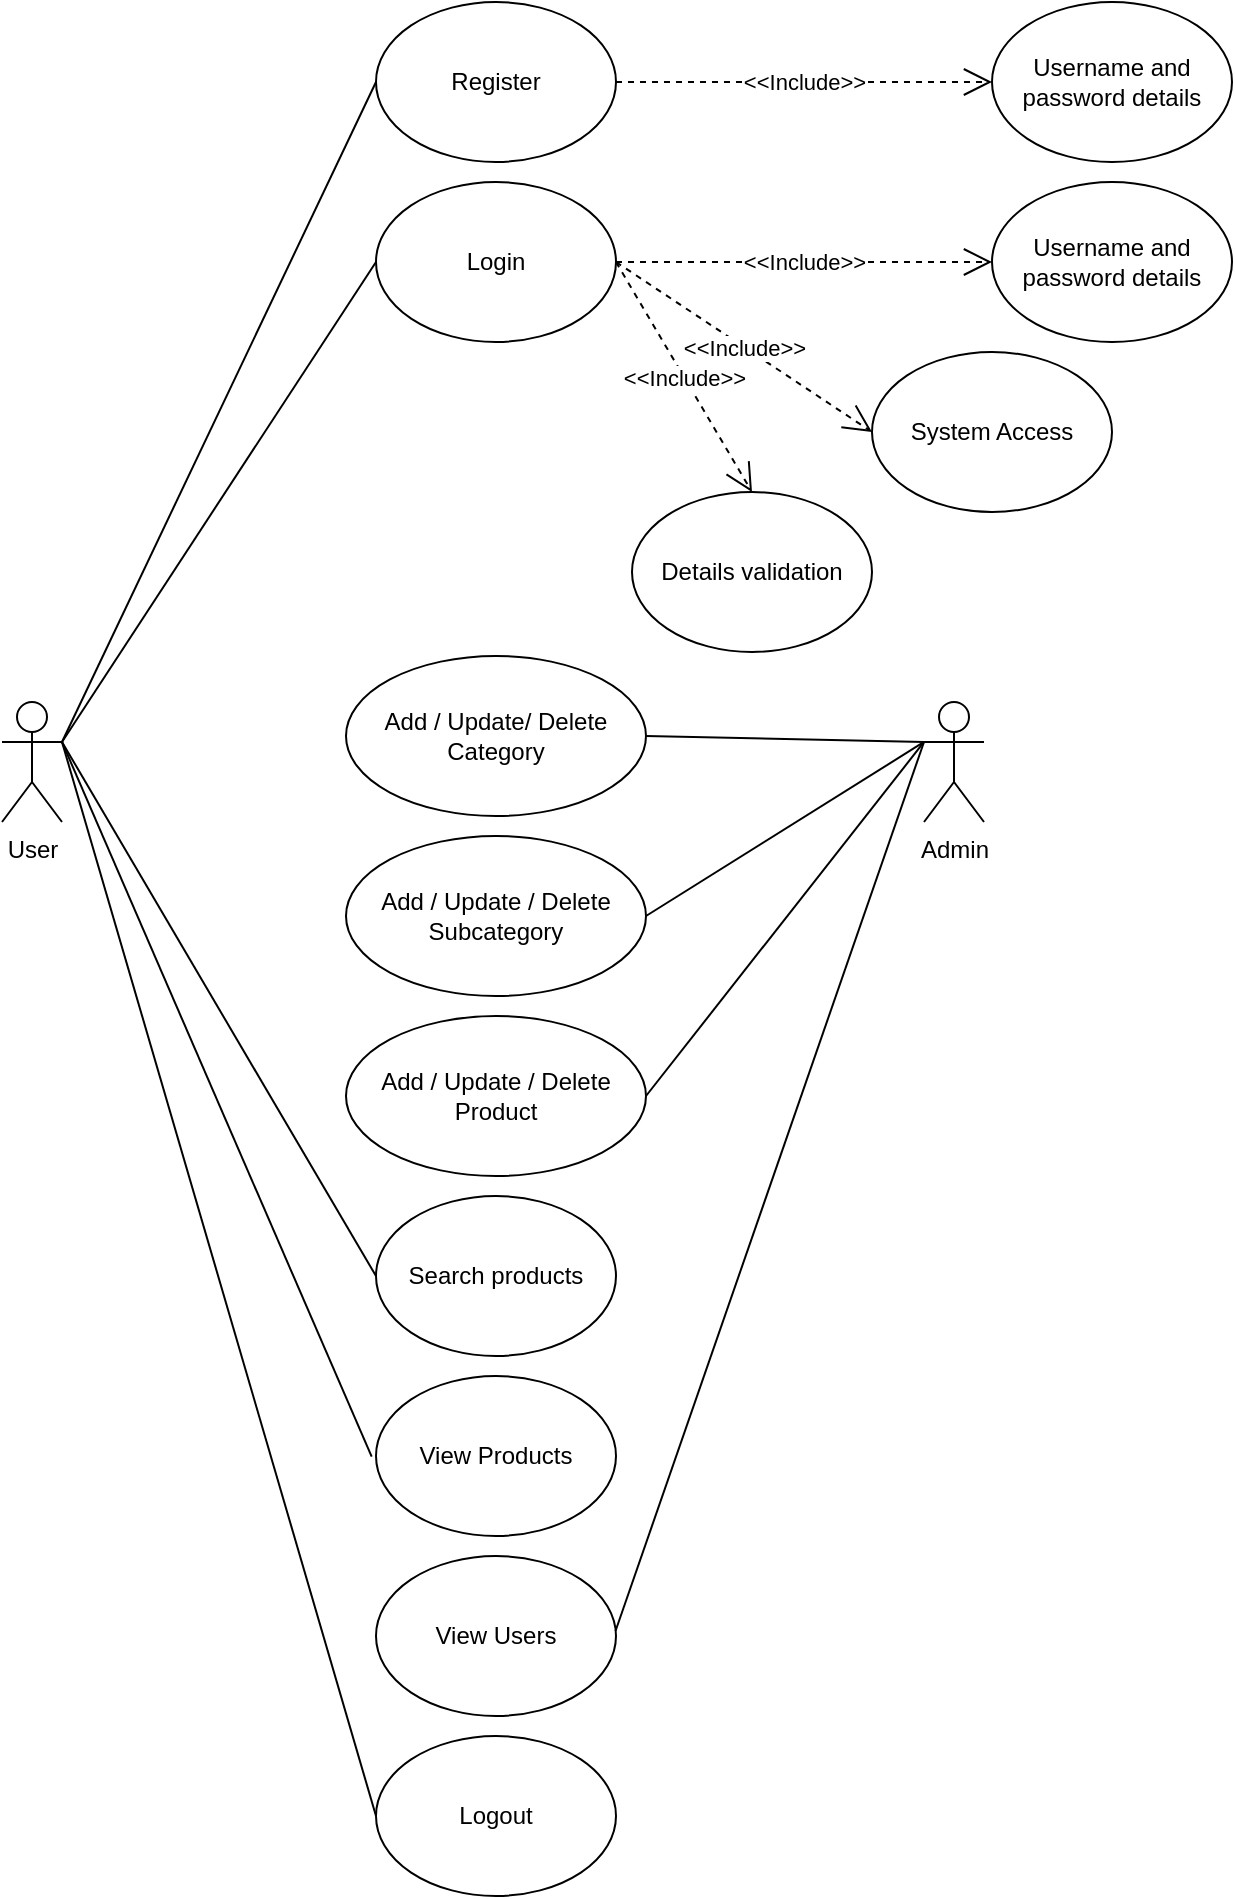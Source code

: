 <mxfile version="26.2.5">
  <diagram name="Page-1" id="FbGKx6eWu9knlTq-HqXQ">
    <mxGraphModel dx="1044" dy="2374" grid="1" gridSize="10" guides="1" tooltips="1" connect="1" arrows="1" fold="1" page="1" pageScale="1" pageWidth="1100" pageHeight="850" background="#ffffff" math="0" shadow="0">
      <root>
        <mxCell id="0" />
        <mxCell id="1" parent="0" />
        <mxCell id="Nl0Tw7YQ_8z09jcdJoS5-1" value="Add / Update/ Delete&lt;div&gt;Category&lt;/div&gt;" style="ellipse;whiteSpace=wrap;html=1;labelBackgroundColor=none;" vertex="1" parent="1">
          <mxGeometry x="477" y="-1348" width="150" height="80" as="geometry" />
        </mxCell>
        <mxCell id="Nl0Tw7YQ_8z09jcdJoS5-3" value="Add / Update / Delete&lt;div&gt;Subcategory&lt;/div&gt;" style="ellipse;whiteSpace=wrap;html=1;labelBackgroundColor=none;" vertex="1" parent="1">
          <mxGeometry x="477" y="-1258" width="150" height="80" as="geometry" />
        </mxCell>
        <mxCell id="Nl0Tw7YQ_8z09jcdJoS5-4" value="Add / Update / Delete&lt;div&gt;Product&lt;/div&gt;" style="ellipse;whiteSpace=wrap;html=1;labelBackgroundColor=none;" vertex="1" parent="1">
          <mxGeometry x="477" y="-1168" width="150" height="80" as="geometry" />
        </mxCell>
        <mxCell id="Nl0Tw7YQ_8z09jcdJoS5-5" value="View Products" style="ellipse;whiteSpace=wrap;html=1;labelBackgroundColor=none;" vertex="1" parent="1">
          <mxGeometry x="492" y="-988" width="120" height="80" as="geometry" />
        </mxCell>
        <mxCell id="Nl0Tw7YQ_8z09jcdJoS5-6" value="Register" style="ellipse;whiteSpace=wrap;html=1;labelBackgroundColor=none;" vertex="1" parent="1">
          <mxGeometry x="492" y="-1675" width="120" height="80" as="geometry" />
        </mxCell>
        <mxCell id="Nl0Tw7YQ_8z09jcdJoS5-7" value="Search products" style="ellipse;whiteSpace=wrap;html=1;labelBackgroundColor=none;" vertex="1" parent="1">
          <mxGeometry x="492" y="-1078" width="120" height="80" as="geometry" />
        </mxCell>
        <mxCell id="Nl0Tw7YQ_8z09jcdJoS5-8" value="View Users" style="ellipse;whiteSpace=wrap;html=1;labelBackgroundColor=none;" vertex="1" parent="1">
          <mxGeometry x="492" y="-898" width="120" height="80" as="geometry" />
        </mxCell>
        <mxCell id="Nl0Tw7YQ_8z09jcdJoS5-9" value="Logout" style="ellipse;whiteSpace=wrap;html=1;labelBackgroundColor=none;" vertex="1" parent="1">
          <mxGeometry x="492" y="-808" width="120" height="80" as="geometry" />
        </mxCell>
        <mxCell id="Nl0Tw7YQ_8z09jcdJoS5-10" value="Login" style="ellipse;whiteSpace=wrap;html=1;labelBackgroundColor=none;" vertex="1" parent="1">
          <mxGeometry x="492" y="-1585" width="120" height="80" as="geometry" />
        </mxCell>
        <mxCell id="Nl0Tw7YQ_8z09jcdJoS5-12" value="User" style="shape=umlActor;verticalLabelPosition=bottom;verticalAlign=top;html=1;outlineConnect=0;labelBackgroundColor=none;" vertex="1" parent="1">
          <mxGeometry x="305" y="-1325" width="30" height="60" as="geometry" />
        </mxCell>
        <mxCell id="Nl0Tw7YQ_8z09jcdJoS5-13" value="Admin" style="shape=umlActor;verticalLabelPosition=bottom;verticalAlign=top;html=1;outlineConnect=0;labelBackgroundColor=none;" vertex="1" parent="1">
          <mxGeometry x="766" y="-1325" width="30" height="60" as="geometry" />
        </mxCell>
        <mxCell id="Nl0Tw7YQ_8z09jcdJoS5-14" value="" style="endArrow=none;html=1;rounded=0;entryX=0;entryY=0.5;entryDx=0;entryDy=0;exitX=1;exitY=0.333;exitDx=0;exitDy=0;exitPerimeter=0;" edge="1" parent="1" source="Nl0Tw7YQ_8z09jcdJoS5-12" target="Nl0Tw7YQ_8z09jcdJoS5-6">
          <mxGeometry width="50" height="50" relative="1" as="geometry">
            <mxPoint x="337" y="-1305" as="sourcePoint" />
            <mxPoint x="587" y="-1355" as="targetPoint" />
          </mxGeometry>
        </mxCell>
        <mxCell id="Nl0Tw7YQ_8z09jcdJoS5-15" value="" style="endArrow=none;html=1;rounded=0;entryX=0;entryY=0.5;entryDx=0;entryDy=0;exitX=1;exitY=0.333;exitDx=0;exitDy=0;exitPerimeter=0;" edge="1" parent="1" source="Nl0Tw7YQ_8z09jcdJoS5-12" target="Nl0Tw7YQ_8z09jcdJoS5-10">
          <mxGeometry width="50" height="50" relative="1" as="geometry">
            <mxPoint x="345" y="-1295" as="sourcePoint" />
            <mxPoint x="502" y="-1625" as="targetPoint" />
          </mxGeometry>
        </mxCell>
        <mxCell id="Nl0Tw7YQ_8z09jcdJoS5-16" value="" style="endArrow=none;html=1;rounded=0;entryX=0;entryY=0.5;entryDx=0;entryDy=0;exitX=1;exitY=0.333;exitDx=0;exitDy=0;exitPerimeter=0;" edge="1" parent="1" source="Nl0Tw7YQ_8z09jcdJoS5-12" target="Nl0Tw7YQ_8z09jcdJoS5-7">
          <mxGeometry width="50" height="50" relative="1" as="geometry">
            <mxPoint x="345" y="-1295" as="sourcePoint" />
            <mxPoint x="502" y="-1535" as="targetPoint" />
          </mxGeometry>
        </mxCell>
        <mxCell id="Nl0Tw7YQ_8z09jcdJoS5-17" value="" style="endArrow=none;html=1;rounded=0;entryX=-0.018;entryY=0.504;entryDx=0;entryDy=0;exitX=1;exitY=0.333;exitDx=0;exitDy=0;exitPerimeter=0;entryPerimeter=0;" edge="1" parent="1" source="Nl0Tw7YQ_8z09jcdJoS5-12" target="Nl0Tw7YQ_8z09jcdJoS5-5">
          <mxGeometry width="50" height="50" relative="1" as="geometry">
            <mxPoint x="345" y="-1295" as="sourcePoint" />
            <mxPoint x="502" y="-1175" as="targetPoint" />
          </mxGeometry>
        </mxCell>
        <mxCell id="Nl0Tw7YQ_8z09jcdJoS5-19" value="" style="endArrow=none;html=1;rounded=0;entryX=0;entryY=0.5;entryDx=0;entryDy=0;exitX=1;exitY=0.333;exitDx=0;exitDy=0;exitPerimeter=0;" edge="1" parent="1" source="Nl0Tw7YQ_8z09jcdJoS5-12" target="Nl0Tw7YQ_8z09jcdJoS5-9">
          <mxGeometry width="50" height="50" relative="1" as="geometry">
            <mxPoint x="345" y="-1295" as="sourcePoint" />
            <mxPoint x="500" y="-1085" as="targetPoint" />
          </mxGeometry>
        </mxCell>
        <mxCell id="Nl0Tw7YQ_8z09jcdJoS5-20" value="" style="endArrow=none;html=1;rounded=0;entryX=1;entryY=0.5;entryDx=0;entryDy=0;exitX=0;exitY=0.333;exitDx=0;exitDy=0;exitPerimeter=0;" edge="1" parent="1" source="Nl0Tw7YQ_8z09jcdJoS5-13" target="Nl0Tw7YQ_8z09jcdJoS5-1">
          <mxGeometry width="50" height="50" relative="1" as="geometry">
            <mxPoint x="345" y="-1295" as="sourcePoint" />
            <mxPoint x="502" y="-1625" as="targetPoint" />
          </mxGeometry>
        </mxCell>
        <mxCell id="Nl0Tw7YQ_8z09jcdJoS5-21" value="" style="endArrow=none;html=1;rounded=0;entryX=1;entryY=0.5;entryDx=0;entryDy=0;exitX=0;exitY=0.333;exitDx=0;exitDy=0;exitPerimeter=0;" edge="1" parent="1" source="Nl0Tw7YQ_8z09jcdJoS5-13" target="Nl0Tw7YQ_8z09jcdJoS5-3">
          <mxGeometry width="50" height="50" relative="1" as="geometry">
            <mxPoint x="776" y="-1295" as="sourcePoint" />
            <mxPoint x="637" y="-1445" as="targetPoint" />
          </mxGeometry>
        </mxCell>
        <mxCell id="Nl0Tw7YQ_8z09jcdJoS5-23" value="" style="endArrow=none;html=1;rounded=0;entryX=1;entryY=0.5;entryDx=0;entryDy=0;exitX=0;exitY=0.333;exitDx=0;exitDy=0;exitPerimeter=0;" edge="1" parent="1" source="Nl0Tw7YQ_8z09jcdJoS5-13" target="Nl0Tw7YQ_8z09jcdJoS5-4">
          <mxGeometry width="50" height="50" relative="1" as="geometry">
            <mxPoint x="776" y="-1295" as="sourcePoint" />
            <mxPoint x="637" y="-1355" as="targetPoint" />
          </mxGeometry>
        </mxCell>
        <mxCell id="Nl0Tw7YQ_8z09jcdJoS5-24" value="" style="endArrow=none;html=1;rounded=0;entryX=0.998;entryY=0.469;entryDx=0;entryDy=0;exitX=0;exitY=0.333;exitDx=0;exitDy=0;exitPerimeter=0;entryPerimeter=0;" edge="1" parent="1" source="Nl0Tw7YQ_8z09jcdJoS5-13" target="Nl0Tw7YQ_8z09jcdJoS5-8">
          <mxGeometry width="50" height="50" relative="1" as="geometry">
            <mxPoint x="776" y="-1295" as="sourcePoint" />
            <mxPoint x="637" y="-1265" as="targetPoint" />
          </mxGeometry>
        </mxCell>
        <mxCell id="Nl0Tw7YQ_8z09jcdJoS5-26" value="&amp;lt;&amp;lt;Include&amp;gt;&amp;gt;" style="endArrow=open;endSize=12;dashed=1;html=1;rounded=0;exitX=1;exitY=0.5;exitDx=0;exitDy=0;entryX=0;entryY=0.5;entryDx=0;entryDy=0;" edge="1" parent="1" source="Nl0Tw7YQ_8z09jcdJoS5-6" target="Nl0Tw7YQ_8z09jcdJoS5-28">
          <mxGeometry width="160" relative="1" as="geometry">
            <mxPoint x="680" y="-1530" as="sourcePoint" />
            <mxPoint x="830" y="-1635" as="targetPoint" />
          </mxGeometry>
        </mxCell>
        <mxCell id="Nl0Tw7YQ_8z09jcdJoS5-28" value="Username and password details" style="ellipse;whiteSpace=wrap;html=1;labelBackgroundColor=none;" vertex="1" parent="1">
          <mxGeometry x="800" y="-1675" width="120" height="80" as="geometry" />
        </mxCell>
        <mxCell id="Nl0Tw7YQ_8z09jcdJoS5-29" value="&amp;lt;&amp;lt;Include&amp;gt;&amp;gt;" style="endArrow=open;endSize=12;dashed=1;html=1;rounded=0;exitX=1;exitY=0.5;exitDx=0;exitDy=0;entryX=0;entryY=0.5;entryDx=0;entryDy=0;" edge="1" parent="1" target="Nl0Tw7YQ_8z09jcdJoS5-30" source="Nl0Tw7YQ_8z09jcdJoS5-10">
          <mxGeometry width="160" relative="1" as="geometry">
            <mxPoint x="612" y="-1545" as="sourcePoint" />
            <mxPoint x="830" y="-1545" as="targetPoint" />
          </mxGeometry>
        </mxCell>
        <mxCell id="Nl0Tw7YQ_8z09jcdJoS5-30" value="Username and password details" style="ellipse;whiteSpace=wrap;html=1;labelBackgroundColor=none;" vertex="1" parent="1">
          <mxGeometry x="800" y="-1585" width="120" height="80" as="geometry" />
        </mxCell>
        <mxCell id="Nl0Tw7YQ_8z09jcdJoS5-31" value="&amp;lt;&amp;lt;Include&amp;gt;&amp;gt;" style="endArrow=open;endSize=12;dashed=1;html=1;rounded=0;exitX=1;exitY=0.5;exitDx=0;exitDy=0;entryX=0;entryY=0.5;entryDx=0;entryDy=0;" edge="1" parent="1" target="Nl0Tw7YQ_8z09jcdJoS5-32" source="Nl0Tw7YQ_8z09jcdJoS5-10">
          <mxGeometry width="160" relative="1" as="geometry">
            <mxPoint x="650" y="-1345" as="sourcePoint" />
            <mxPoint x="888" y="-1415" as="targetPoint" />
          </mxGeometry>
        </mxCell>
        <mxCell id="Nl0Tw7YQ_8z09jcdJoS5-32" value="System Access" style="ellipse;whiteSpace=wrap;html=1;labelBackgroundColor=none;" vertex="1" parent="1">
          <mxGeometry x="740" y="-1500" width="120" height="80" as="geometry" />
        </mxCell>
        <mxCell id="Nl0Tw7YQ_8z09jcdJoS5-33" value="&amp;lt;&amp;lt;Include&amp;gt;&amp;gt;" style="endArrow=open;endSize=12;dashed=1;html=1;rounded=0;exitX=1;exitY=0.5;exitDx=0;exitDy=0;entryX=0.5;entryY=0;entryDx=0;entryDy=0;" edge="1" parent="1" target="Nl0Tw7YQ_8z09jcdJoS5-34" source="Nl0Tw7YQ_8z09jcdJoS5-10">
          <mxGeometry width="160" relative="1" as="geometry">
            <mxPoint x="482" y="-1325" as="sourcePoint" />
            <mxPoint x="730" y="-1385" as="targetPoint" />
          </mxGeometry>
        </mxCell>
        <mxCell id="Nl0Tw7YQ_8z09jcdJoS5-34" value="Details validation" style="ellipse;whiteSpace=wrap;html=1;labelBackgroundColor=none;" vertex="1" parent="1">
          <mxGeometry x="620" y="-1430" width="120" height="80" as="geometry" />
        </mxCell>
      </root>
    </mxGraphModel>
  </diagram>
</mxfile>
